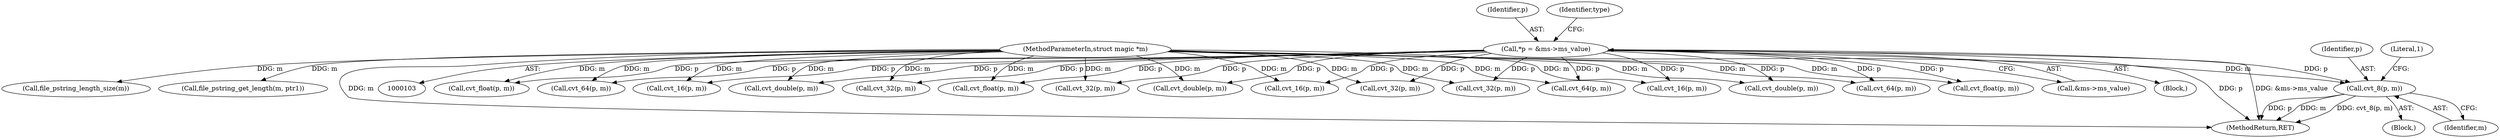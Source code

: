 digraph "0_file_59e63838913eee47f5c120a6c53d4565af638158@pointer" {
"1000126" [label="(Call,cvt_8(p, m))"];
"1000109" [label="(Call,*p = &ms->ms_value)"];
"1000105" [label="(MethodParameterIn,struct magic *m)"];
"1000613" [label="(Call,cvt_float(p, m))"];
"1000128" [label="(Identifier,m)"];
"1000249" [label="(Call,cvt_16(p, m))"];
"1000111" [label="(Call,&ms->ms_value)"];
"1000607" [label="(Call,cvt_32(p, m))"];
"1000707" [label="(Call,cvt_float(p, m))"];
"1000392" [label="(Call,cvt_64(p, m))"];
"1000127" [label="(Identifier,p)"];
"1000132" [label="(Call,cvt_16(p, m))"];
"1000800" [label="(Call,cvt_double(p, m))"];
"1000130" [label="(Literal,1)"];
"1000177" [label="(Call,file_pstring_length_size(m))"];
"1000194" [label="(Call,file_pstring_get_length(m, ptr1))"];
"1000109" [label="(Call,*p = &ms->ms_value)"];
"1000107" [label="(Block,)"];
"1000296" [label="(Call,cvt_32(p, m))"];
"1000660" [label="(Call,cvt_float(p, m))"];
"1000140" [label="(Call,cvt_32(p, m))"];
"1000713" [label="(Call,cvt_double(p, m))"];
"1000464" [label="(Call,cvt_32(p, m))"];
"1000149" [label="(Call,cvt_64(p, m))"];
"1000417" [label="(Call,cvt_16(p, m))"];
"1000887" [label="(Call,cvt_double(p, m))"];
"1000110" [label="(Identifier,p)"];
"1000560" [label="(Call,cvt_64(p, m))"];
"1000909" [label="(MethodReturn,RET)"];
"1000126" [label="(Call,cvt_8(p, m))"];
"1000105" [label="(MethodParameterIn,struct magic *m)"];
"1000118" [label="(Identifier,type)"];
"1000124" [label="(Block,)"];
"1000126" -> "1000124"  [label="AST: "];
"1000126" -> "1000128"  [label="CFG: "];
"1000127" -> "1000126"  [label="AST: "];
"1000128" -> "1000126"  [label="AST: "];
"1000130" -> "1000126"  [label="CFG: "];
"1000126" -> "1000909"  [label="DDG: cvt_8(p, m)"];
"1000126" -> "1000909"  [label="DDG: p"];
"1000126" -> "1000909"  [label="DDG: m"];
"1000109" -> "1000126"  [label="DDG: p"];
"1000105" -> "1000126"  [label="DDG: m"];
"1000109" -> "1000107"  [label="AST: "];
"1000109" -> "1000111"  [label="CFG: "];
"1000110" -> "1000109"  [label="AST: "];
"1000111" -> "1000109"  [label="AST: "];
"1000118" -> "1000109"  [label="CFG: "];
"1000109" -> "1000909"  [label="DDG: p"];
"1000109" -> "1000909"  [label="DDG: &ms->ms_value"];
"1000109" -> "1000132"  [label="DDG: p"];
"1000109" -> "1000140"  [label="DDG: p"];
"1000109" -> "1000149"  [label="DDG: p"];
"1000109" -> "1000249"  [label="DDG: p"];
"1000109" -> "1000296"  [label="DDG: p"];
"1000109" -> "1000392"  [label="DDG: p"];
"1000109" -> "1000417"  [label="DDG: p"];
"1000109" -> "1000464"  [label="DDG: p"];
"1000109" -> "1000560"  [label="DDG: p"];
"1000109" -> "1000607"  [label="DDG: p"];
"1000109" -> "1000613"  [label="DDG: p"];
"1000109" -> "1000660"  [label="DDG: p"];
"1000109" -> "1000707"  [label="DDG: p"];
"1000109" -> "1000713"  [label="DDG: p"];
"1000109" -> "1000800"  [label="DDG: p"];
"1000109" -> "1000887"  [label="DDG: p"];
"1000105" -> "1000103"  [label="AST: "];
"1000105" -> "1000909"  [label="DDG: m"];
"1000105" -> "1000132"  [label="DDG: m"];
"1000105" -> "1000140"  [label="DDG: m"];
"1000105" -> "1000149"  [label="DDG: m"];
"1000105" -> "1000177"  [label="DDG: m"];
"1000105" -> "1000194"  [label="DDG: m"];
"1000105" -> "1000249"  [label="DDG: m"];
"1000105" -> "1000296"  [label="DDG: m"];
"1000105" -> "1000392"  [label="DDG: m"];
"1000105" -> "1000417"  [label="DDG: m"];
"1000105" -> "1000464"  [label="DDG: m"];
"1000105" -> "1000560"  [label="DDG: m"];
"1000105" -> "1000607"  [label="DDG: m"];
"1000105" -> "1000613"  [label="DDG: m"];
"1000105" -> "1000660"  [label="DDG: m"];
"1000105" -> "1000707"  [label="DDG: m"];
"1000105" -> "1000713"  [label="DDG: m"];
"1000105" -> "1000800"  [label="DDG: m"];
"1000105" -> "1000887"  [label="DDG: m"];
}
